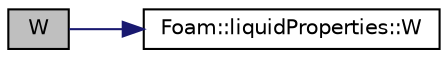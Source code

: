 digraph "W"
{
  bgcolor="transparent";
  edge [fontname="Helvetica",fontsize="10",labelfontname="Helvetica",labelfontsize="10"];
  node [fontname="Helvetica",fontsize="10",shape=record];
  rankdir="LR";
  Node1 [label="W",height=0.2,width=0.4,color="black", fillcolor="grey75", style="filled", fontcolor="black"];
  Node1 -> Node2 [color="midnightblue",fontsize="10",style="solid",fontname="Helvetica"];
  Node2 [label="Foam::liquidProperties::W",height=0.2,width=0.4,color="black",URL="$a01386.html#ae252fa5c94f18abad3fa9edd8b8f62db",tooltip="Molecular weight [kg/kmol]. "];
}

